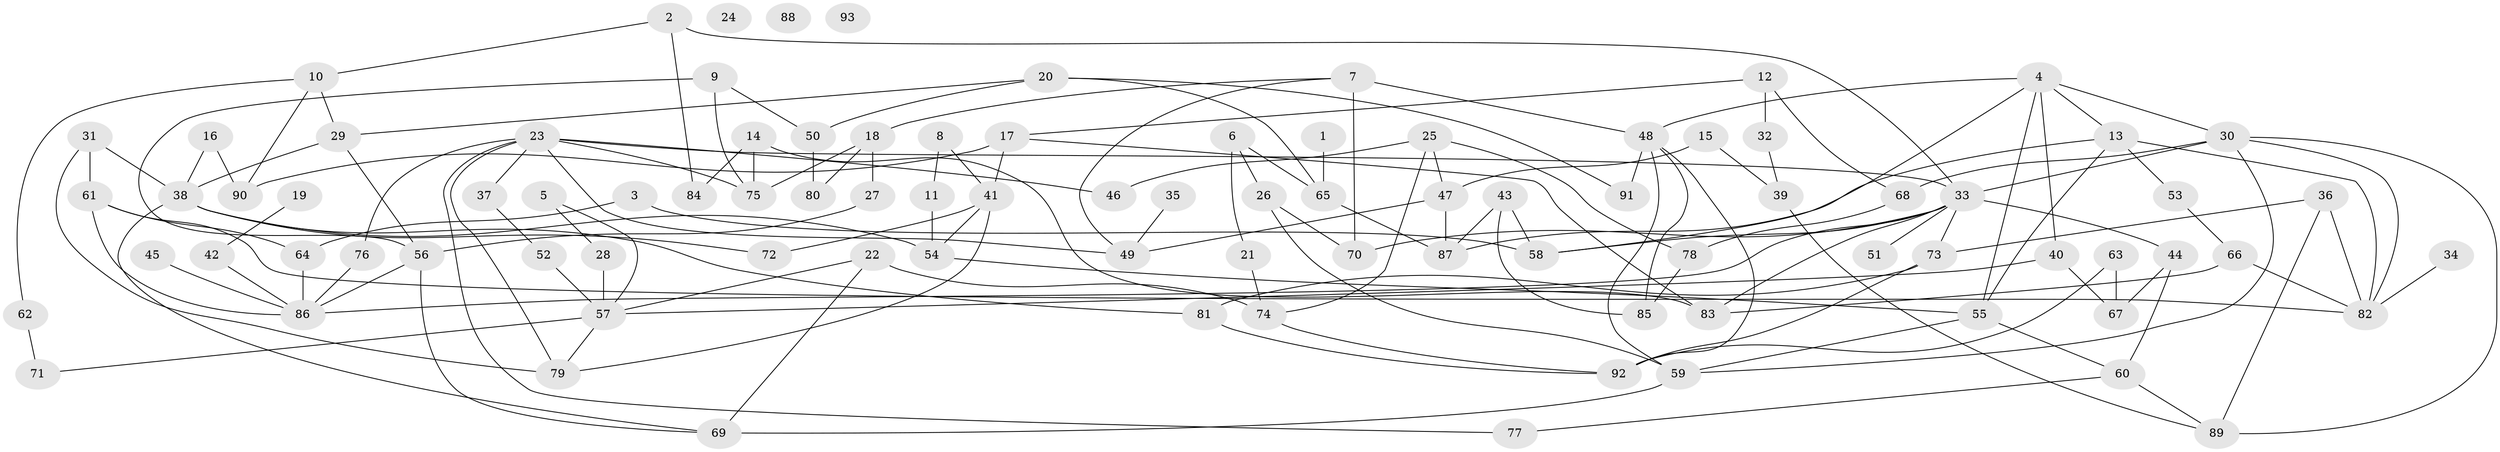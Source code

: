 // coarse degree distribution, {3: 0.14035087719298245, 5: 0.22807017543859648, 2: 0.19298245614035087, 9: 0.017543859649122806, 1: 0.05263157894736842, 4: 0.14035087719298245, 8: 0.017543859649122806, 0: 0.05263157894736842, 6: 0.05263157894736842, 7: 0.08771929824561403, 12: 0.017543859649122806}
// Generated by graph-tools (version 1.1) at 2025/41/03/06/25 10:41:19]
// undirected, 93 vertices, 152 edges
graph export_dot {
graph [start="1"]
  node [color=gray90,style=filled];
  1;
  2;
  3;
  4;
  5;
  6;
  7;
  8;
  9;
  10;
  11;
  12;
  13;
  14;
  15;
  16;
  17;
  18;
  19;
  20;
  21;
  22;
  23;
  24;
  25;
  26;
  27;
  28;
  29;
  30;
  31;
  32;
  33;
  34;
  35;
  36;
  37;
  38;
  39;
  40;
  41;
  42;
  43;
  44;
  45;
  46;
  47;
  48;
  49;
  50;
  51;
  52;
  53;
  54;
  55;
  56;
  57;
  58;
  59;
  60;
  61;
  62;
  63;
  64;
  65;
  66;
  67;
  68;
  69;
  70;
  71;
  72;
  73;
  74;
  75;
  76;
  77;
  78;
  79;
  80;
  81;
  82;
  83;
  84;
  85;
  86;
  87;
  88;
  89;
  90;
  91;
  92;
  93;
  1 -- 65;
  2 -- 10;
  2 -- 33;
  2 -- 84;
  3 -- 58;
  3 -- 64;
  4 -- 13;
  4 -- 30;
  4 -- 40;
  4 -- 48;
  4 -- 55;
  4 -- 58;
  5 -- 28;
  5 -- 57;
  6 -- 21;
  6 -- 26;
  6 -- 65;
  7 -- 18;
  7 -- 48;
  7 -- 49;
  7 -- 70;
  8 -- 11;
  8 -- 41;
  9 -- 50;
  9 -- 56;
  9 -- 75;
  10 -- 29;
  10 -- 62;
  10 -- 90;
  11 -- 54;
  12 -- 17;
  12 -- 32;
  12 -- 68;
  13 -- 53;
  13 -- 55;
  13 -- 82;
  13 -- 87;
  14 -- 75;
  14 -- 83;
  14 -- 84;
  15 -- 39;
  15 -- 47;
  16 -- 38;
  16 -- 90;
  17 -- 41;
  17 -- 83;
  17 -- 90;
  18 -- 27;
  18 -- 75;
  18 -- 80;
  19 -- 42;
  20 -- 29;
  20 -- 50;
  20 -- 65;
  20 -- 91;
  21 -- 74;
  22 -- 57;
  22 -- 69;
  22 -- 74;
  23 -- 33;
  23 -- 37;
  23 -- 46;
  23 -- 49;
  23 -- 75;
  23 -- 76;
  23 -- 77;
  23 -- 79;
  25 -- 46;
  25 -- 47;
  25 -- 74;
  25 -- 78;
  26 -- 59;
  26 -- 70;
  27 -- 56;
  28 -- 57;
  29 -- 38;
  29 -- 56;
  30 -- 33;
  30 -- 59;
  30 -- 68;
  30 -- 82;
  30 -- 89;
  31 -- 38;
  31 -- 61;
  31 -- 79;
  32 -- 39;
  33 -- 44;
  33 -- 51;
  33 -- 58;
  33 -- 70;
  33 -- 73;
  33 -- 83;
  33 -- 86;
  34 -- 82;
  35 -- 49;
  36 -- 73;
  36 -- 82;
  36 -- 89;
  37 -- 52;
  38 -- 54;
  38 -- 69;
  38 -- 72;
  38 -- 81;
  39 -- 89;
  40 -- 57;
  40 -- 67;
  41 -- 54;
  41 -- 72;
  41 -- 79;
  42 -- 86;
  43 -- 58;
  43 -- 85;
  43 -- 87;
  44 -- 60;
  44 -- 67;
  45 -- 86;
  47 -- 49;
  47 -- 87;
  48 -- 59;
  48 -- 85;
  48 -- 91;
  48 -- 92;
  50 -- 80;
  52 -- 57;
  53 -- 66;
  54 -- 55;
  55 -- 59;
  55 -- 60;
  56 -- 69;
  56 -- 86;
  57 -- 71;
  57 -- 79;
  59 -- 69;
  60 -- 77;
  60 -- 89;
  61 -- 64;
  61 -- 82;
  61 -- 86;
  62 -- 71;
  63 -- 67;
  63 -- 92;
  64 -- 86;
  65 -- 87;
  66 -- 82;
  66 -- 83;
  68 -- 78;
  73 -- 81;
  73 -- 92;
  74 -- 92;
  76 -- 86;
  78 -- 85;
  81 -- 92;
}
